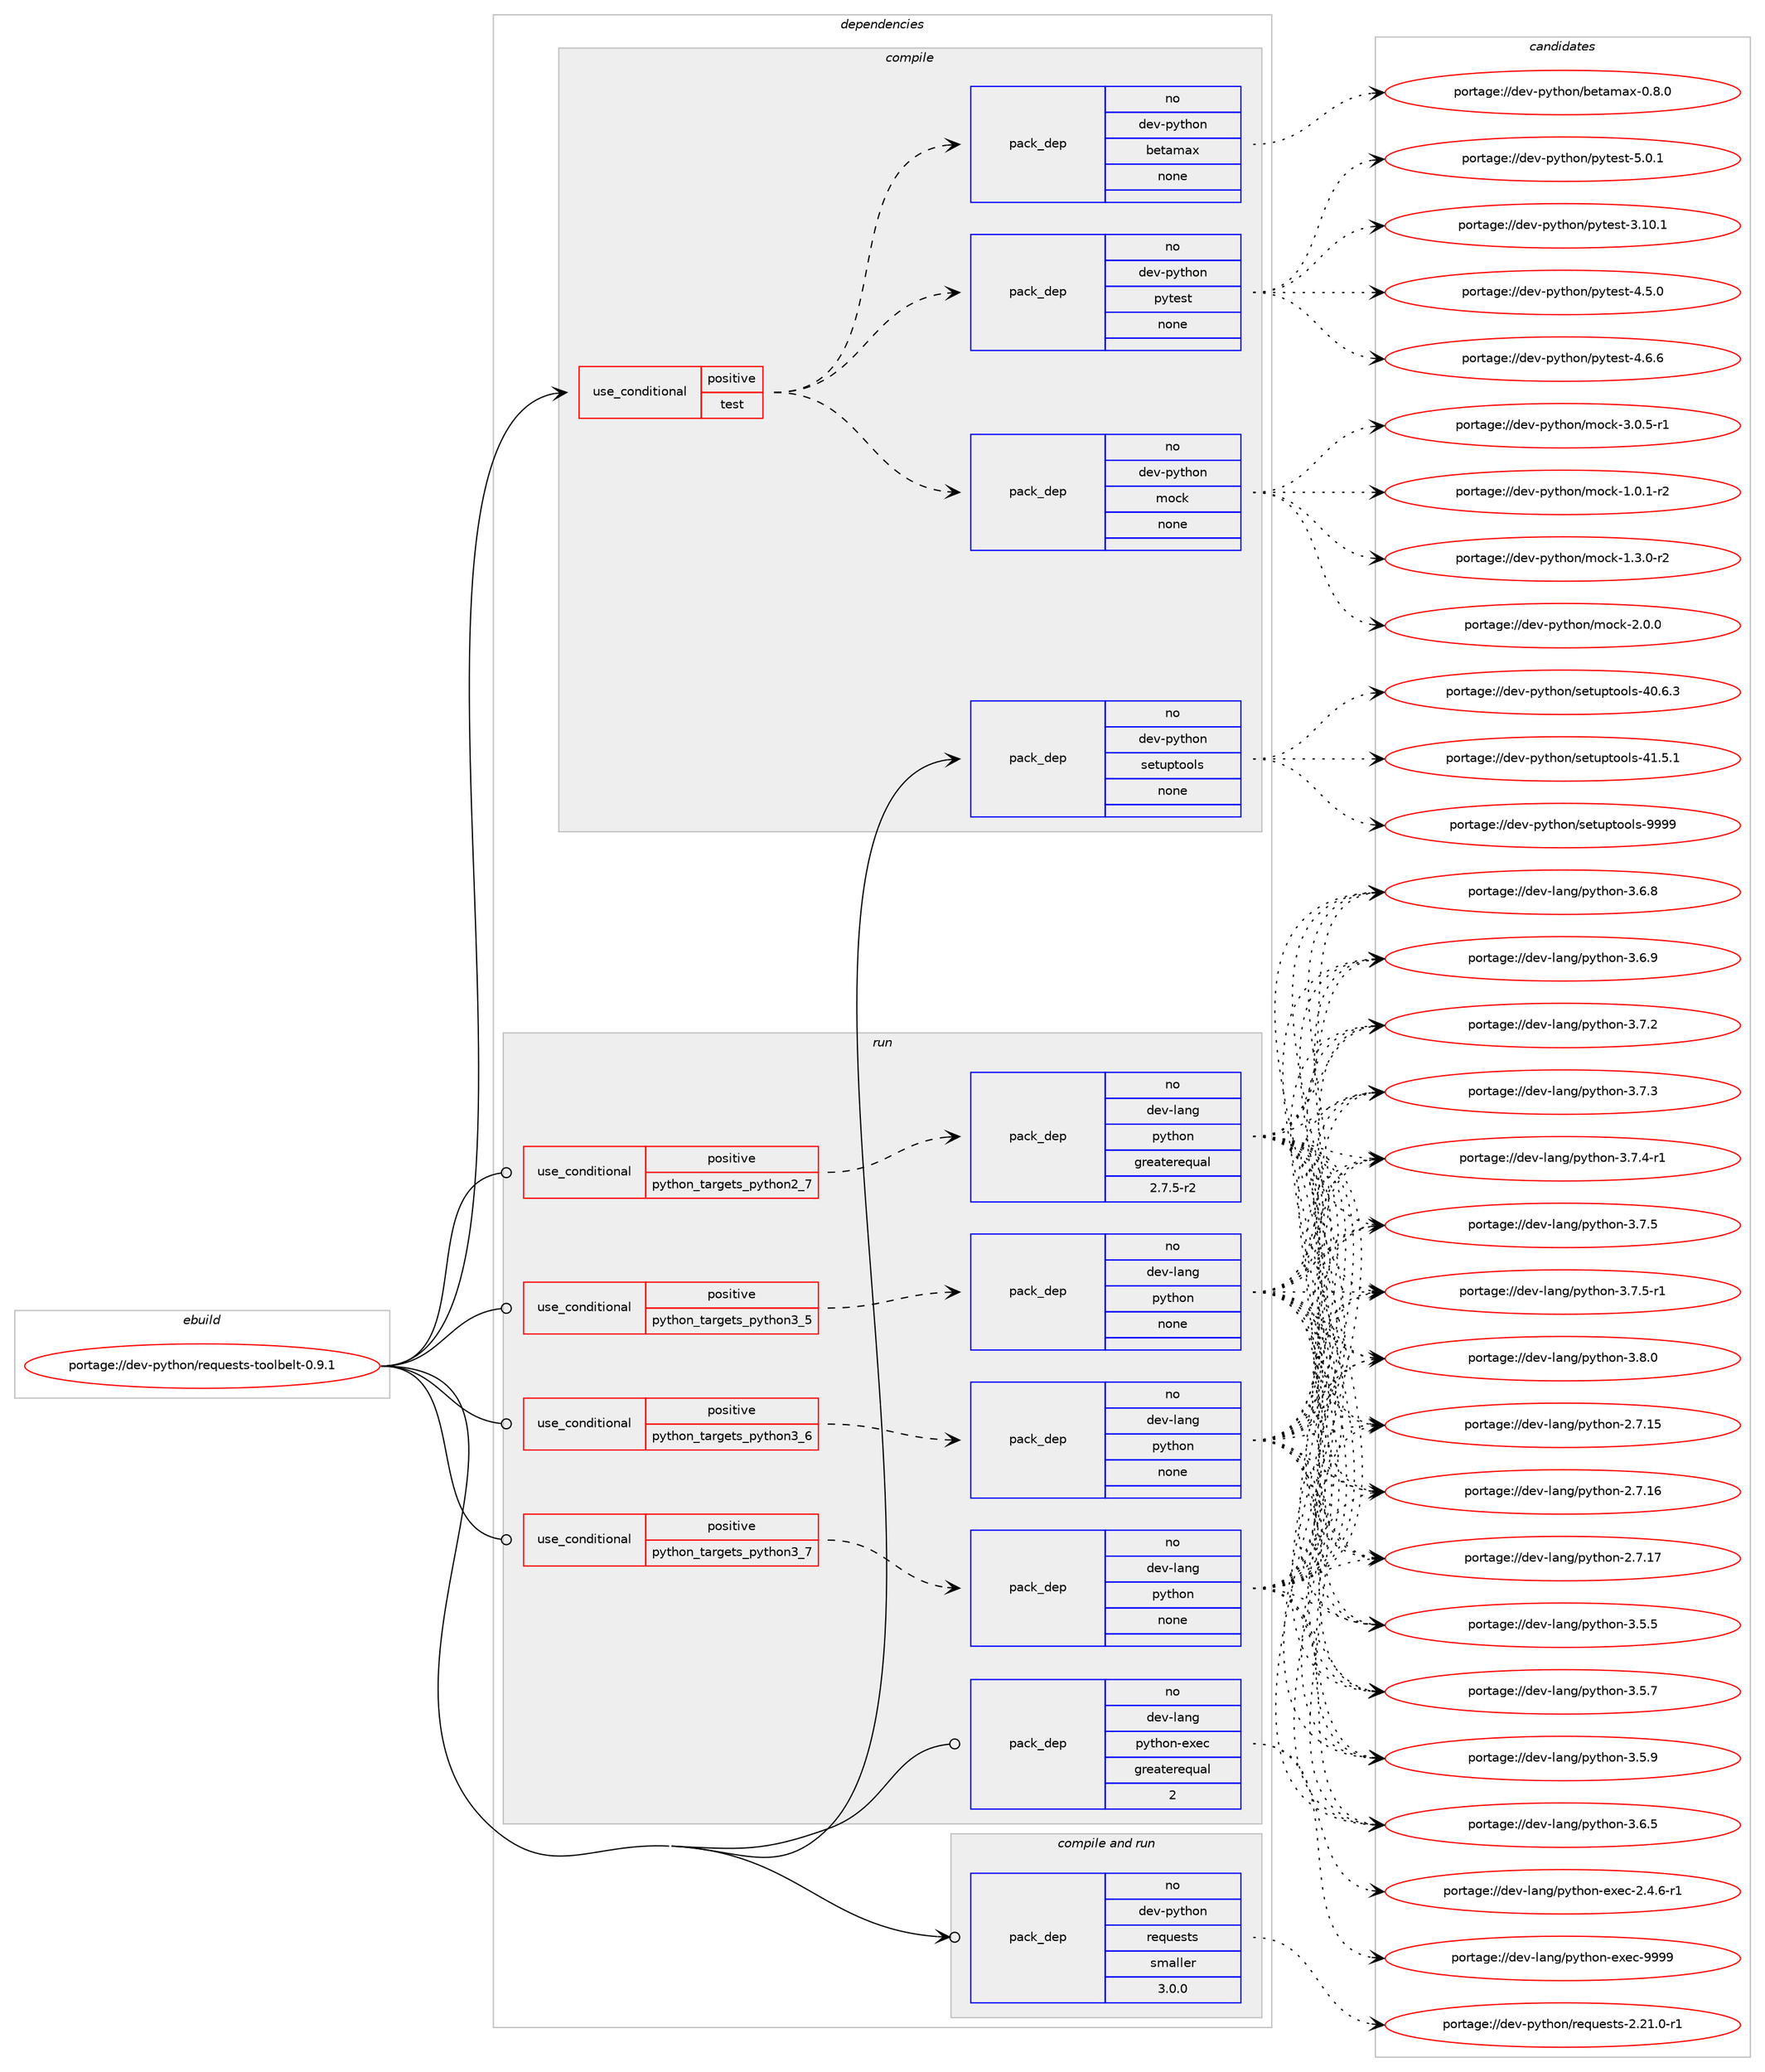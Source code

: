 digraph prolog {

# *************
# Graph options
# *************

newrank=true;
concentrate=true;
compound=true;
graph [rankdir=LR,fontname=Helvetica,fontsize=10,ranksep=1.5];#, ranksep=2.5, nodesep=0.2];
edge  [arrowhead=vee];
node  [fontname=Helvetica,fontsize=10];

# **********
# The ebuild
# **********

subgraph cluster_leftcol {
color=gray;
rank=same;
label=<<i>ebuild</i>>;
id [label="portage://dev-python/requests-toolbelt-0.9.1", color=red, width=4, href="../dev-python/requests-toolbelt-0.9.1.svg"];
}

# ****************
# The dependencies
# ****************

subgraph cluster_midcol {
color=gray;
label=<<i>dependencies</i>>;
subgraph cluster_compile {
fillcolor="#eeeeee";
style=filled;
label=<<i>compile</i>>;
subgraph cond37976 {
dependency170330 [label=<<TABLE BORDER="0" CELLBORDER="1" CELLSPACING="0" CELLPADDING="4"><TR><TD ROWSPAN="3" CELLPADDING="10">use_conditional</TD></TR><TR><TD>positive</TD></TR><TR><TD>test</TD></TR></TABLE>>, shape=none, color=red];
subgraph pack128951 {
dependency170331 [label=<<TABLE BORDER="0" CELLBORDER="1" CELLSPACING="0" CELLPADDING="4" WIDTH="220"><TR><TD ROWSPAN="6" CELLPADDING="30">pack_dep</TD></TR><TR><TD WIDTH="110">no</TD></TR><TR><TD>dev-python</TD></TR><TR><TD>betamax</TD></TR><TR><TD>none</TD></TR><TR><TD></TD></TR></TABLE>>, shape=none, color=blue];
}
dependency170330:e -> dependency170331:w [weight=20,style="dashed",arrowhead="vee"];
subgraph pack128952 {
dependency170332 [label=<<TABLE BORDER="0" CELLBORDER="1" CELLSPACING="0" CELLPADDING="4" WIDTH="220"><TR><TD ROWSPAN="6" CELLPADDING="30">pack_dep</TD></TR><TR><TD WIDTH="110">no</TD></TR><TR><TD>dev-python</TD></TR><TR><TD>mock</TD></TR><TR><TD>none</TD></TR><TR><TD></TD></TR></TABLE>>, shape=none, color=blue];
}
dependency170330:e -> dependency170332:w [weight=20,style="dashed",arrowhead="vee"];
subgraph pack128953 {
dependency170333 [label=<<TABLE BORDER="0" CELLBORDER="1" CELLSPACING="0" CELLPADDING="4" WIDTH="220"><TR><TD ROWSPAN="6" CELLPADDING="30">pack_dep</TD></TR><TR><TD WIDTH="110">no</TD></TR><TR><TD>dev-python</TD></TR><TR><TD>pytest</TD></TR><TR><TD>none</TD></TR><TR><TD></TD></TR></TABLE>>, shape=none, color=blue];
}
dependency170330:e -> dependency170333:w [weight=20,style="dashed",arrowhead="vee"];
}
id:e -> dependency170330:w [weight=20,style="solid",arrowhead="vee"];
subgraph pack128954 {
dependency170334 [label=<<TABLE BORDER="0" CELLBORDER="1" CELLSPACING="0" CELLPADDING="4" WIDTH="220"><TR><TD ROWSPAN="6" CELLPADDING="30">pack_dep</TD></TR><TR><TD WIDTH="110">no</TD></TR><TR><TD>dev-python</TD></TR><TR><TD>setuptools</TD></TR><TR><TD>none</TD></TR><TR><TD></TD></TR></TABLE>>, shape=none, color=blue];
}
id:e -> dependency170334:w [weight=20,style="solid",arrowhead="vee"];
}
subgraph cluster_compileandrun {
fillcolor="#eeeeee";
style=filled;
label=<<i>compile and run</i>>;
subgraph pack128955 {
dependency170335 [label=<<TABLE BORDER="0" CELLBORDER="1" CELLSPACING="0" CELLPADDING="4" WIDTH="220"><TR><TD ROWSPAN="6" CELLPADDING="30">pack_dep</TD></TR><TR><TD WIDTH="110">no</TD></TR><TR><TD>dev-python</TD></TR><TR><TD>requests</TD></TR><TR><TD>smaller</TD></TR><TR><TD>3.0.0</TD></TR></TABLE>>, shape=none, color=blue];
}
id:e -> dependency170335:w [weight=20,style="solid",arrowhead="odotvee"];
}
subgraph cluster_run {
fillcolor="#eeeeee";
style=filled;
label=<<i>run</i>>;
subgraph cond37977 {
dependency170336 [label=<<TABLE BORDER="0" CELLBORDER="1" CELLSPACING="0" CELLPADDING="4"><TR><TD ROWSPAN="3" CELLPADDING="10">use_conditional</TD></TR><TR><TD>positive</TD></TR><TR><TD>python_targets_python2_7</TD></TR></TABLE>>, shape=none, color=red];
subgraph pack128956 {
dependency170337 [label=<<TABLE BORDER="0" CELLBORDER="1" CELLSPACING="0" CELLPADDING="4" WIDTH="220"><TR><TD ROWSPAN="6" CELLPADDING="30">pack_dep</TD></TR><TR><TD WIDTH="110">no</TD></TR><TR><TD>dev-lang</TD></TR><TR><TD>python</TD></TR><TR><TD>greaterequal</TD></TR><TR><TD>2.7.5-r2</TD></TR></TABLE>>, shape=none, color=blue];
}
dependency170336:e -> dependency170337:w [weight=20,style="dashed",arrowhead="vee"];
}
id:e -> dependency170336:w [weight=20,style="solid",arrowhead="odot"];
subgraph cond37978 {
dependency170338 [label=<<TABLE BORDER="0" CELLBORDER="1" CELLSPACING="0" CELLPADDING="4"><TR><TD ROWSPAN="3" CELLPADDING="10">use_conditional</TD></TR><TR><TD>positive</TD></TR><TR><TD>python_targets_python3_5</TD></TR></TABLE>>, shape=none, color=red];
subgraph pack128957 {
dependency170339 [label=<<TABLE BORDER="0" CELLBORDER="1" CELLSPACING="0" CELLPADDING="4" WIDTH="220"><TR><TD ROWSPAN="6" CELLPADDING="30">pack_dep</TD></TR><TR><TD WIDTH="110">no</TD></TR><TR><TD>dev-lang</TD></TR><TR><TD>python</TD></TR><TR><TD>none</TD></TR><TR><TD></TD></TR></TABLE>>, shape=none, color=blue];
}
dependency170338:e -> dependency170339:w [weight=20,style="dashed",arrowhead="vee"];
}
id:e -> dependency170338:w [weight=20,style="solid",arrowhead="odot"];
subgraph cond37979 {
dependency170340 [label=<<TABLE BORDER="0" CELLBORDER="1" CELLSPACING="0" CELLPADDING="4"><TR><TD ROWSPAN="3" CELLPADDING="10">use_conditional</TD></TR><TR><TD>positive</TD></TR><TR><TD>python_targets_python3_6</TD></TR></TABLE>>, shape=none, color=red];
subgraph pack128958 {
dependency170341 [label=<<TABLE BORDER="0" CELLBORDER="1" CELLSPACING="0" CELLPADDING="4" WIDTH="220"><TR><TD ROWSPAN="6" CELLPADDING="30">pack_dep</TD></TR><TR><TD WIDTH="110">no</TD></TR><TR><TD>dev-lang</TD></TR><TR><TD>python</TD></TR><TR><TD>none</TD></TR><TR><TD></TD></TR></TABLE>>, shape=none, color=blue];
}
dependency170340:e -> dependency170341:w [weight=20,style="dashed",arrowhead="vee"];
}
id:e -> dependency170340:w [weight=20,style="solid",arrowhead="odot"];
subgraph cond37980 {
dependency170342 [label=<<TABLE BORDER="0" CELLBORDER="1" CELLSPACING="0" CELLPADDING="4"><TR><TD ROWSPAN="3" CELLPADDING="10">use_conditional</TD></TR><TR><TD>positive</TD></TR><TR><TD>python_targets_python3_7</TD></TR></TABLE>>, shape=none, color=red];
subgraph pack128959 {
dependency170343 [label=<<TABLE BORDER="0" CELLBORDER="1" CELLSPACING="0" CELLPADDING="4" WIDTH="220"><TR><TD ROWSPAN="6" CELLPADDING="30">pack_dep</TD></TR><TR><TD WIDTH="110">no</TD></TR><TR><TD>dev-lang</TD></TR><TR><TD>python</TD></TR><TR><TD>none</TD></TR><TR><TD></TD></TR></TABLE>>, shape=none, color=blue];
}
dependency170342:e -> dependency170343:w [weight=20,style="dashed",arrowhead="vee"];
}
id:e -> dependency170342:w [weight=20,style="solid",arrowhead="odot"];
subgraph pack128960 {
dependency170344 [label=<<TABLE BORDER="0" CELLBORDER="1" CELLSPACING="0" CELLPADDING="4" WIDTH="220"><TR><TD ROWSPAN="6" CELLPADDING="30">pack_dep</TD></TR><TR><TD WIDTH="110">no</TD></TR><TR><TD>dev-lang</TD></TR><TR><TD>python-exec</TD></TR><TR><TD>greaterequal</TD></TR><TR><TD>2</TD></TR></TABLE>>, shape=none, color=blue];
}
id:e -> dependency170344:w [weight=20,style="solid",arrowhead="odot"];
}
}

# **************
# The candidates
# **************

subgraph cluster_choices {
rank=same;
color=gray;
label=<<i>candidates</i>>;

subgraph choice128951 {
color=black;
nodesep=1;
choiceportage1001011184511212111610411111047981011169710997120454846564648 [label="portage://dev-python/betamax-0.8.0", color=red, width=4,href="../dev-python/betamax-0.8.0.svg"];
dependency170331:e -> choiceportage1001011184511212111610411111047981011169710997120454846564648:w [style=dotted,weight="100"];
}
subgraph choice128952 {
color=black;
nodesep=1;
choiceportage1001011184511212111610411111047109111991074549464846494511450 [label="portage://dev-python/mock-1.0.1-r2", color=red, width=4,href="../dev-python/mock-1.0.1-r2.svg"];
choiceportage1001011184511212111610411111047109111991074549465146484511450 [label="portage://dev-python/mock-1.3.0-r2", color=red, width=4,href="../dev-python/mock-1.3.0-r2.svg"];
choiceportage100101118451121211161041111104710911199107455046484648 [label="portage://dev-python/mock-2.0.0", color=red, width=4,href="../dev-python/mock-2.0.0.svg"];
choiceportage1001011184511212111610411111047109111991074551464846534511449 [label="portage://dev-python/mock-3.0.5-r1", color=red, width=4,href="../dev-python/mock-3.0.5-r1.svg"];
dependency170332:e -> choiceportage1001011184511212111610411111047109111991074549464846494511450:w [style=dotted,weight="100"];
dependency170332:e -> choiceportage1001011184511212111610411111047109111991074549465146484511450:w [style=dotted,weight="100"];
dependency170332:e -> choiceportage100101118451121211161041111104710911199107455046484648:w [style=dotted,weight="100"];
dependency170332:e -> choiceportage1001011184511212111610411111047109111991074551464846534511449:w [style=dotted,weight="100"];
}
subgraph choice128953 {
color=black;
nodesep=1;
choiceportage100101118451121211161041111104711212111610111511645514649484649 [label="portage://dev-python/pytest-3.10.1", color=red, width=4,href="../dev-python/pytest-3.10.1.svg"];
choiceportage1001011184511212111610411111047112121116101115116455246534648 [label="portage://dev-python/pytest-4.5.0", color=red, width=4,href="../dev-python/pytest-4.5.0.svg"];
choiceportage1001011184511212111610411111047112121116101115116455246544654 [label="portage://dev-python/pytest-4.6.6", color=red, width=4,href="../dev-python/pytest-4.6.6.svg"];
choiceportage1001011184511212111610411111047112121116101115116455346484649 [label="portage://dev-python/pytest-5.0.1", color=red, width=4,href="../dev-python/pytest-5.0.1.svg"];
dependency170333:e -> choiceportage100101118451121211161041111104711212111610111511645514649484649:w [style=dotted,weight="100"];
dependency170333:e -> choiceportage1001011184511212111610411111047112121116101115116455246534648:w [style=dotted,weight="100"];
dependency170333:e -> choiceportage1001011184511212111610411111047112121116101115116455246544654:w [style=dotted,weight="100"];
dependency170333:e -> choiceportage1001011184511212111610411111047112121116101115116455346484649:w [style=dotted,weight="100"];
}
subgraph choice128954 {
color=black;
nodesep=1;
choiceportage100101118451121211161041111104711510111611711211611111110811545524846544651 [label="portage://dev-python/setuptools-40.6.3", color=red, width=4,href="../dev-python/setuptools-40.6.3.svg"];
choiceportage100101118451121211161041111104711510111611711211611111110811545524946534649 [label="portage://dev-python/setuptools-41.5.1", color=red, width=4,href="../dev-python/setuptools-41.5.1.svg"];
choiceportage10010111845112121116104111110471151011161171121161111111081154557575757 [label="portage://dev-python/setuptools-9999", color=red, width=4,href="../dev-python/setuptools-9999.svg"];
dependency170334:e -> choiceportage100101118451121211161041111104711510111611711211611111110811545524846544651:w [style=dotted,weight="100"];
dependency170334:e -> choiceportage100101118451121211161041111104711510111611711211611111110811545524946534649:w [style=dotted,weight="100"];
dependency170334:e -> choiceportage10010111845112121116104111110471151011161171121161111111081154557575757:w [style=dotted,weight="100"];
}
subgraph choice128955 {
color=black;
nodesep=1;
choiceportage1001011184511212111610411111047114101113117101115116115455046504946484511449 [label="portage://dev-python/requests-2.21.0-r1", color=red, width=4,href="../dev-python/requests-2.21.0-r1.svg"];
dependency170335:e -> choiceportage1001011184511212111610411111047114101113117101115116115455046504946484511449:w [style=dotted,weight="100"];
}
subgraph choice128956 {
color=black;
nodesep=1;
choiceportage10010111845108971101034711212111610411111045504655464953 [label="portage://dev-lang/python-2.7.15", color=red, width=4,href="../dev-lang/python-2.7.15.svg"];
choiceportage10010111845108971101034711212111610411111045504655464954 [label="portage://dev-lang/python-2.7.16", color=red, width=4,href="../dev-lang/python-2.7.16.svg"];
choiceportage10010111845108971101034711212111610411111045504655464955 [label="portage://dev-lang/python-2.7.17", color=red, width=4,href="../dev-lang/python-2.7.17.svg"];
choiceportage100101118451089711010347112121116104111110455146534653 [label="portage://dev-lang/python-3.5.5", color=red, width=4,href="../dev-lang/python-3.5.5.svg"];
choiceportage100101118451089711010347112121116104111110455146534655 [label="portage://dev-lang/python-3.5.7", color=red, width=4,href="../dev-lang/python-3.5.7.svg"];
choiceportage100101118451089711010347112121116104111110455146534657 [label="portage://dev-lang/python-3.5.9", color=red, width=4,href="../dev-lang/python-3.5.9.svg"];
choiceportage100101118451089711010347112121116104111110455146544653 [label="portage://dev-lang/python-3.6.5", color=red, width=4,href="../dev-lang/python-3.6.5.svg"];
choiceportage100101118451089711010347112121116104111110455146544656 [label="portage://dev-lang/python-3.6.8", color=red, width=4,href="../dev-lang/python-3.6.8.svg"];
choiceportage100101118451089711010347112121116104111110455146544657 [label="portage://dev-lang/python-3.6.9", color=red, width=4,href="../dev-lang/python-3.6.9.svg"];
choiceportage100101118451089711010347112121116104111110455146554650 [label="portage://dev-lang/python-3.7.2", color=red, width=4,href="../dev-lang/python-3.7.2.svg"];
choiceportage100101118451089711010347112121116104111110455146554651 [label="portage://dev-lang/python-3.7.3", color=red, width=4,href="../dev-lang/python-3.7.3.svg"];
choiceportage1001011184510897110103471121211161041111104551465546524511449 [label="portage://dev-lang/python-3.7.4-r1", color=red, width=4,href="../dev-lang/python-3.7.4-r1.svg"];
choiceportage100101118451089711010347112121116104111110455146554653 [label="portage://dev-lang/python-3.7.5", color=red, width=4,href="../dev-lang/python-3.7.5.svg"];
choiceportage1001011184510897110103471121211161041111104551465546534511449 [label="portage://dev-lang/python-3.7.5-r1", color=red, width=4,href="../dev-lang/python-3.7.5-r1.svg"];
choiceportage100101118451089711010347112121116104111110455146564648 [label="portage://dev-lang/python-3.8.0", color=red, width=4,href="../dev-lang/python-3.8.0.svg"];
dependency170337:e -> choiceportage10010111845108971101034711212111610411111045504655464953:w [style=dotted,weight="100"];
dependency170337:e -> choiceportage10010111845108971101034711212111610411111045504655464954:w [style=dotted,weight="100"];
dependency170337:e -> choiceportage10010111845108971101034711212111610411111045504655464955:w [style=dotted,weight="100"];
dependency170337:e -> choiceportage100101118451089711010347112121116104111110455146534653:w [style=dotted,weight="100"];
dependency170337:e -> choiceportage100101118451089711010347112121116104111110455146534655:w [style=dotted,weight="100"];
dependency170337:e -> choiceportage100101118451089711010347112121116104111110455146534657:w [style=dotted,weight="100"];
dependency170337:e -> choiceportage100101118451089711010347112121116104111110455146544653:w [style=dotted,weight="100"];
dependency170337:e -> choiceportage100101118451089711010347112121116104111110455146544656:w [style=dotted,weight="100"];
dependency170337:e -> choiceportage100101118451089711010347112121116104111110455146544657:w [style=dotted,weight="100"];
dependency170337:e -> choiceportage100101118451089711010347112121116104111110455146554650:w [style=dotted,weight="100"];
dependency170337:e -> choiceportage100101118451089711010347112121116104111110455146554651:w [style=dotted,weight="100"];
dependency170337:e -> choiceportage1001011184510897110103471121211161041111104551465546524511449:w [style=dotted,weight="100"];
dependency170337:e -> choiceportage100101118451089711010347112121116104111110455146554653:w [style=dotted,weight="100"];
dependency170337:e -> choiceportage1001011184510897110103471121211161041111104551465546534511449:w [style=dotted,weight="100"];
dependency170337:e -> choiceportage100101118451089711010347112121116104111110455146564648:w [style=dotted,weight="100"];
}
subgraph choice128957 {
color=black;
nodesep=1;
choiceportage10010111845108971101034711212111610411111045504655464953 [label="portage://dev-lang/python-2.7.15", color=red, width=4,href="../dev-lang/python-2.7.15.svg"];
choiceportage10010111845108971101034711212111610411111045504655464954 [label="portage://dev-lang/python-2.7.16", color=red, width=4,href="../dev-lang/python-2.7.16.svg"];
choiceportage10010111845108971101034711212111610411111045504655464955 [label="portage://dev-lang/python-2.7.17", color=red, width=4,href="../dev-lang/python-2.7.17.svg"];
choiceportage100101118451089711010347112121116104111110455146534653 [label="portage://dev-lang/python-3.5.5", color=red, width=4,href="../dev-lang/python-3.5.5.svg"];
choiceportage100101118451089711010347112121116104111110455146534655 [label="portage://dev-lang/python-3.5.7", color=red, width=4,href="../dev-lang/python-3.5.7.svg"];
choiceportage100101118451089711010347112121116104111110455146534657 [label="portage://dev-lang/python-3.5.9", color=red, width=4,href="../dev-lang/python-3.5.9.svg"];
choiceportage100101118451089711010347112121116104111110455146544653 [label="portage://dev-lang/python-3.6.5", color=red, width=4,href="../dev-lang/python-3.6.5.svg"];
choiceportage100101118451089711010347112121116104111110455146544656 [label="portage://dev-lang/python-3.6.8", color=red, width=4,href="../dev-lang/python-3.6.8.svg"];
choiceportage100101118451089711010347112121116104111110455146544657 [label="portage://dev-lang/python-3.6.9", color=red, width=4,href="../dev-lang/python-3.6.9.svg"];
choiceportage100101118451089711010347112121116104111110455146554650 [label="portage://dev-lang/python-3.7.2", color=red, width=4,href="../dev-lang/python-3.7.2.svg"];
choiceportage100101118451089711010347112121116104111110455146554651 [label="portage://dev-lang/python-3.7.3", color=red, width=4,href="../dev-lang/python-3.7.3.svg"];
choiceportage1001011184510897110103471121211161041111104551465546524511449 [label="portage://dev-lang/python-3.7.4-r1", color=red, width=4,href="../dev-lang/python-3.7.4-r1.svg"];
choiceportage100101118451089711010347112121116104111110455146554653 [label="portage://dev-lang/python-3.7.5", color=red, width=4,href="../dev-lang/python-3.7.5.svg"];
choiceportage1001011184510897110103471121211161041111104551465546534511449 [label="portage://dev-lang/python-3.7.5-r1", color=red, width=4,href="../dev-lang/python-3.7.5-r1.svg"];
choiceportage100101118451089711010347112121116104111110455146564648 [label="portage://dev-lang/python-3.8.0", color=red, width=4,href="../dev-lang/python-3.8.0.svg"];
dependency170339:e -> choiceportage10010111845108971101034711212111610411111045504655464953:w [style=dotted,weight="100"];
dependency170339:e -> choiceportage10010111845108971101034711212111610411111045504655464954:w [style=dotted,weight="100"];
dependency170339:e -> choiceportage10010111845108971101034711212111610411111045504655464955:w [style=dotted,weight="100"];
dependency170339:e -> choiceportage100101118451089711010347112121116104111110455146534653:w [style=dotted,weight="100"];
dependency170339:e -> choiceportage100101118451089711010347112121116104111110455146534655:w [style=dotted,weight="100"];
dependency170339:e -> choiceportage100101118451089711010347112121116104111110455146534657:w [style=dotted,weight="100"];
dependency170339:e -> choiceportage100101118451089711010347112121116104111110455146544653:w [style=dotted,weight="100"];
dependency170339:e -> choiceportage100101118451089711010347112121116104111110455146544656:w [style=dotted,weight="100"];
dependency170339:e -> choiceportage100101118451089711010347112121116104111110455146544657:w [style=dotted,weight="100"];
dependency170339:e -> choiceportage100101118451089711010347112121116104111110455146554650:w [style=dotted,weight="100"];
dependency170339:e -> choiceportage100101118451089711010347112121116104111110455146554651:w [style=dotted,weight="100"];
dependency170339:e -> choiceportage1001011184510897110103471121211161041111104551465546524511449:w [style=dotted,weight="100"];
dependency170339:e -> choiceportage100101118451089711010347112121116104111110455146554653:w [style=dotted,weight="100"];
dependency170339:e -> choiceportage1001011184510897110103471121211161041111104551465546534511449:w [style=dotted,weight="100"];
dependency170339:e -> choiceportage100101118451089711010347112121116104111110455146564648:w [style=dotted,weight="100"];
}
subgraph choice128958 {
color=black;
nodesep=1;
choiceportage10010111845108971101034711212111610411111045504655464953 [label="portage://dev-lang/python-2.7.15", color=red, width=4,href="../dev-lang/python-2.7.15.svg"];
choiceportage10010111845108971101034711212111610411111045504655464954 [label="portage://dev-lang/python-2.7.16", color=red, width=4,href="../dev-lang/python-2.7.16.svg"];
choiceportage10010111845108971101034711212111610411111045504655464955 [label="portage://dev-lang/python-2.7.17", color=red, width=4,href="../dev-lang/python-2.7.17.svg"];
choiceportage100101118451089711010347112121116104111110455146534653 [label="portage://dev-lang/python-3.5.5", color=red, width=4,href="../dev-lang/python-3.5.5.svg"];
choiceportage100101118451089711010347112121116104111110455146534655 [label="portage://dev-lang/python-3.5.7", color=red, width=4,href="../dev-lang/python-3.5.7.svg"];
choiceportage100101118451089711010347112121116104111110455146534657 [label="portage://dev-lang/python-3.5.9", color=red, width=4,href="../dev-lang/python-3.5.9.svg"];
choiceportage100101118451089711010347112121116104111110455146544653 [label="portage://dev-lang/python-3.6.5", color=red, width=4,href="../dev-lang/python-3.6.5.svg"];
choiceportage100101118451089711010347112121116104111110455146544656 [label="portage://dev-lang/python-3.6.8", color=red, width=4,href="../dev-lang/python-3.6.8.svg"];
choiceportage100101118451089711010347112121116104111110455146544657 [label="portage://dev-lang/python-3.6.9", color=red, width=4,href="../dev-lang/python-3.6.9.svg"];
choiceportage100101118451089711010347112121116104111110455146554650 [label="portage://dev-lang/python-3.7.2", color=red, width=4,href="../dev-lang/python-3.7.2.svg"];
choiceportage100101118451089711010347112121116104111110455146554651 [label="portage://dev-lang/python-3.7.3", color=red, width=4,href="../dev-lang/python-3.7.3.svg"];
choiceportage1001011184510897110103471121211161041111104551465546524511449 [label="portage://dev-lang/python-3.7.4-r1", color=red, width=4,href="../dev-lang/python-3.7.4-r1.svg"];
choiceportage100101118451089711010347112121116104111110455146554653 [label="portage://dev-lang/python-3.7.5", color=red, width=4,href="../dev-lang/python-3.7.5.svg"];
choiceportage1001011184510897110103471121211161041111104551465546534511449 [label="portage://dev-lang/python-3.7.5-r1", color=red, width=4,href="../dev-lang/python-3.7.5-r1.svg"];
choiceportage100101118451089711010347112121116104111110455146564648 [label="portage://dev-lang/python-3.8.0", color=red, width=4,href="../dev-lang/python-3.8.0.svg"];
dependency170341:e -> choiceportage10010111845108971101034711212111610411111045504655464953:w [style=dotted,weight="100"];
dependency170341:e -> choiceportage10010111845108971101034711212111610411111045504655464954:w [style=dotted,weight="100"];
dependency170341:e -> choiceportage10010111845108971101034711212111610411111045504655464955:w [style=dotted,weight="100"];
dependency170341:e -> choiceportage100101118451089711010347112121116104111110455146534653:w [style=dotted,weight="100"];
dependency170341:e -> choiceportage100101118451089711010347112121116104111110455146534655:w [style=dotted,weight="100"];
dependency170341:e -> choiceportage100101118451089711010347112121116104111110455146534657:w [style=dotted,weight="100"];
dependency170341:e -> choiceportage100101118451089711010347112121116104111110455146544653:w [style=dotted,weight="100"];
dependency170341:e -> choiceportage100101118451089711010347112121116104111110455146544656:w [style=dotted,weight="100"];
dependency170341:e -> choiceportage100101118451089711010347112121116104111110455146544657:w [style=dotted,weight="100"];
dependency170341:e -> choiceportage100101118451089711010347112121116104111110455146554650:w [style=dotted,weight="100"];
dependency170341:e -> choiceportage100101118451089711010347112121116104111110455146554651:w [style=dotted,weight="100"];
dependency170341:e -> choiceportage1001011184510897110103471121211161041111104551465546524511449:w [style=dotted,weight="100"];
dependency170341:e -> choiceportage100101118451089711010347112121116104111110455146554653:w [style=dotted,weight="100"];
dependency170341:e -> choiceportage1001011184510897110103471121211161041111104551465546534511449:w [style=dotted,weight="100"];
dependency170341:e -> choiceportage100101118451089711010347112121116104111110455146564648:w [style=dotted,weight="100"];
}
subgraph choice128959 {
color=black;
nodesep=1;
choiceportage10010111845108971101034711212111610411111045504655464953 [label="portage://dev-lang/python-2.7.15", color=red, width=4,href="../dev-lang/python-2.7.15.svg"];
choiceportage10010111845108971101034711212111610411111045504655464954 [label="portage://dev-lang/python-2.7.16", color=red, width=4,href="../dev-lang/python-2.7.16.svg"];
choiceportage10010111845108971101034711212111610411111045504655464955 [label="portage://dev-lang/python-2.7.17", color=red, width=4,href="../dev-lang/python-2.7.17.svg"];
choiceportage100101118451089711010347112121116104111110455146534653 [label="portage://dev-lang/python-3.5.5", color=red, width=4,href="../dev-lang/python-3.5.5.svg"];
choiceportage100101118451089711010347112121116104111110455146534655 [label="portage://dev-lang/python-3.5.7", color=red, width=4,href="../dev-lang/python-3.5.7.svg"];
choiceportage100101118451089711010347112121116104111110455146534657 [label="portage://dev-lang/python-3.5.9", color=red, width=4,href="../dev-lang/python-3.5.9.svg"];
choiceportage100101118451089711010347112121116104111110455146544653 [label="portage://dev-lang/python-3.6.5", color=red, width=4,href="../dev-lang/python-3.6.5.svg"];
choiceportage100101118451089711010347112121116104111110455146544656 [label="portage://dev-lang/python-3.6.8", color=red, width=4,href="../dev-lang/python-3.6.8.svg"];
choiceportage100101118451089711010347112121116104111110455146544657 [label="portage://dev-lang/python-3.6.9", color=red, width=4,href="../dev-lang/python-3.6.9.svg"];
choiceportage100101118451089711010347112121116104111110455146554650 [label="portage://dev-lang/python-3.7.2", color=red, width=4,href="../dev-lang/python-3.7.2.svg"];
choiceportage100101118451089711010347112121116104111110455146554651 [label="portage://dev-lang/python-3.7.3", color=red, width=4,href="../dev-lang/python-3.7.3.svg"];
choiceportage1001011184510897110103471121211161041111104551465546524511449 [label="portage://dev-lang/python-3.7.4-r1", color=red, width=4,href="../dev-lang/python-3.7.4-r1.svg"];
choiceportage100101118451089711010347112121116104111110455146554653 [label="portage://dev-lang/python-3.7.5", color=red, width=4,href="../dev-lang/python-3.7.5.svg"];
choiceportage1001011184510897110103471121211161041111104551465546534511449 [label="portage://dev-lang/python-3.7.5-r1", color=red, width=4,href="../dev-lang/python-3.7.5-r1.svg"];
choiceportage100101118451089711010347112121116104111110455146564648 [label="portage://dev-lang/python-3.8.0", color=red, width=4,href="../dev-lang/python-3.8.0.svg"];
dependency170343:e -> choiceportage10010111845108971101034711212111610411111045504655464953:w [style=dotted,weight="100"];
dependency170343:e -> choiceportage10010111845108971101034711212111610411111045504655464954:w [style=dotted,weight="100"];
dependency170343:e -> choiceportage10010111845108971101034711212111610411111045504655464955:w [style=dotted,weight="100"];
dependency170343:e -> choiceportage100101118451089711010347112121116104111110455146534653:w [style=dotted,weight="100"];
dependency170343:e -> choiceportage100101118451089711010347112121116104111110455146534655:w [style=dotted,weight="100"];
dependency170343:e -> choiceportage100101118451089711010347112121116104111110455146534657:w [style=dotted,weight="100"];
dependency170343:e -> choiceportage100101118451089711010347112121116104111110455146544653:w [style=dotted,weight="100"];
dependency170343:e -> choiceportage100101118451089711010347112121116104111110455146544656:w [style=dotted,weight="100"];
dependency170343:e -> choiceportage100101118451089711010347112121116104111110455146544657:w [style=dotted,weight="100"];
dependency170343:e -> choiceportage100101118451089711010347112121116104111110455146554650:w [style=dotted,weight="100"];
dependency170343:e -> choiceportage100101118451089711010347112121116104111110455146554651:w [style=dotted,weight="100"];
dependency170343:e -> choiceportage1001011184510897110103471121211161041111104551465546524511449:w [style=dotted,weight="100"];
dependency170343:e -> choiceportage100101118451089711010347112121116104111110455146554653:w [style=dotted,weight="100"];
dependency170343:e -> choiceportage1001011184510897110103471121211161041111104551465546534511449:w [style=dotted,weight="100"];
dependency170343:e -> choiceportage100101118451089711010347112121116104111110455146564648:w [style=dotted,weight="100"];
}
subgraph choice128960 {
color=black;
nodesep=1;
choiceportage10010111845108971101034711212111610411111045101120101994550465246544511449 [label="portage://dev-lang/python-exec-2.4.6-r1", color=red, width=4,href="../dev-lang/python-exec-2.4.6-r1.svg"];
choiceportage10010111845108971101034711212111610411111045101120101994557575757 [label="portage://dev-lang/python-exec-9999", color=red, width=4,href="../dev-lang/python-exec-9999.svg"];
dependency170344:e -> choiceportage10010111845108971101034711212111610411111045101120101994550465246544511449:w [style=dotted,weight="100"];
dependency170344:e -> choiceportage10010111845108971101034711212111610411111045101120101994557575757:w [style=dotted,weight="100"];
}
}

}
